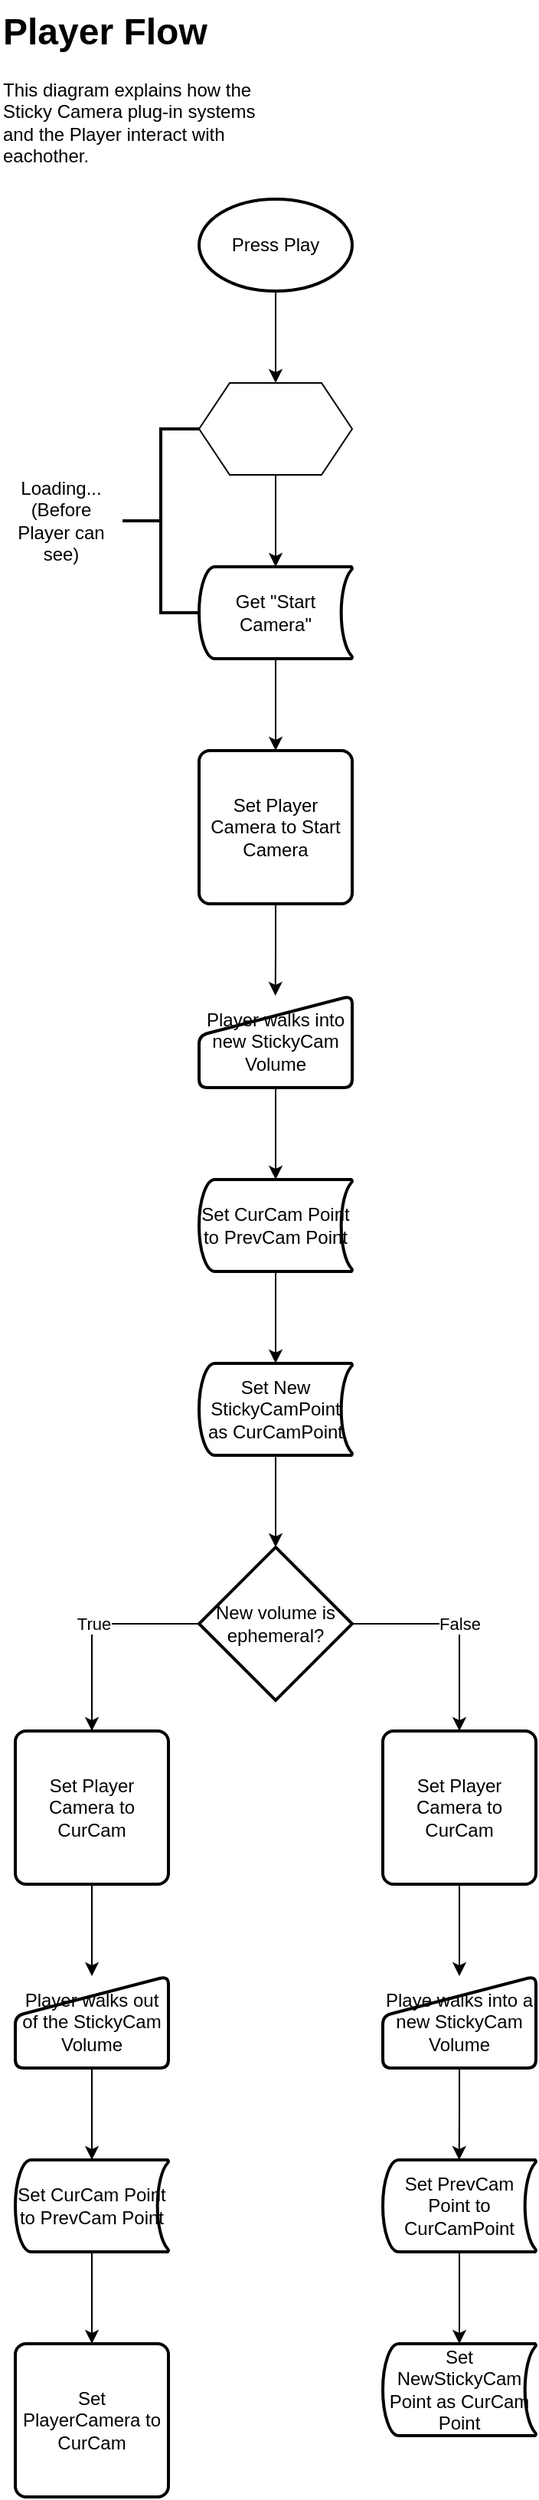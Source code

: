 <mxfile version="24.7.17" pages="2">
  <diagram name="PlayerFlow" id="KfiiI6hug_dJHCvisBEr">
    <mxGraphModel dx="1434" dy="836" grid="1" gridSize="10" guides="1" tooltips="1" connect="1" arrows="1" fold="1" page="1" pageScale="1" pageWidth="827" pageHeight="1169" math="0" shadow="0">
      <root>
        <mxCell id="0" />
        <mxCell id="1" parent="0" />
        <mxCell id="OkqZPrxTYuuQNfQ_vpRB-2" style="edgeStyle=orthogonalEdgeStyle;rounded=0;orthogonalLoop=1;jettySize=auto;html=1;" parent="1" source="OkqZPrxTYuuQNfQ_vpRB-1" edge="1">
          <mxGeometry relative="1" as="geometry">
            <mxPoint x="180" y="250" as="targetPoint" />
          </mxGeometry>
        </mxCell>
        <mxCell id="OkqZPrxTYuuQNfQ_vpRB-1" value="Press Play" style="strokeWidth=2;html=1;shape=mxgraph.flowchart.start_1;whiteSpace=wrap;" parent="1" vertex="1">
          <mxGeometry x="130" y="130" width="100" height="60" as="geometry" />
        </mxCell>
        <mxCell id="PcqhGPTNvIB4JqDuQ9O_-2" value="&lt;h1 style=&quot;margin-top: 0px;&quot;&gt;Player Flow&lt;/h1&gt;&lt;p&gt;This diagram explains how the Sticky Camera plug-in systems and the Player interact with eachother.&lt;/p&gt;" style="text;html=1;whiteSpace=wrap;overflow=hidden;rounded=0;" parent="1" vertex="1">
          <mxGeometry width="180" height="120" as="geometry" />
        </mxCell>
        <mxCell id="fw25SQQR96AnKzTzWe1k-2" style="edgeStyle=orthogonalEdgeStyle;rounded=0;orthogonalLoop=1;jettySize=auto;html=1;exitX=0.5;exitY=1;exitDx=0;exitDy=0;exitPerimeter=0;" parent="1" source="fw25SQQR96AnKzTzWe1k-1" edge="1">
          <mxGeometry relative="1" as="geometry">
            <mxPoint x="180" y="490" as="targetPoint" />
          </mxGeometry>
        </mxCell>
        <mxCell id="fw25SQQR96AnKzTzWe1k-1" value="Get &quot;Start Camera&quot;" style="strokeWidth=2;html=1;shape=mxgraph.flowchart.stored_data;whiteSpace=wrap;" parent="1" vertex="1">
          <mxGeometry x="130" y="370" width="100" height="60" as="geometry" />
        </mxCell>
        <mxCell id="fw25SQQR96AnKzTzWe1k-3" value="" style="verticalLabelPosition=bottom;verticalAlign=top;html=1;shape=hexagon;perimeter=hexagonPerimeter2;arcSize=6;size=0.2;" parent="1" vertex="1">
          <mxGeometry x="130" y="250" width="100" height="60" as="geometry" />
        </mxCell>
        <mxCell id="fw25SQQR96AnKzTzWe1k-4" style="edgeStyle=orthogonalEdgeStyle;rounded=0;orthogonalLoop=1;jettySize=auto;html=1;entryX=0.5;entryY=0;entryDx=0;entryDy=0;entryPerimeter=0;" parent="1" source="fw25SQQR96AnKzTzWe1k-3" target="fw25SQQR96AnKzTzWe1k-1" edge="1">
          <mxGeometry relative="1" as="geometry" />
        </mxCell>
        <mxCell id="fw25SQQR96AnKzTzWe1k-6" style="edgeStyle=orthogonalEdgeStyle;rounded=0;orthogonalLoop=1;jettySize=auto;html=1;exitX=0.5;exitY=1;exitDx=0;exitDy=0;" parent="1" source="fw25SQQR96AnKzTzWe1k-5" edge="1">
          <mxGeometry relative="1" as="geometry">
            <mxPoint x="179.857" y="650" as="targetPoint" />
          </mxGeometry>
        </mxCell>
        <mxCell id="fw25SQQR96AnKzTzWe1k-5" value="Set Player Camera to Start Camera" style="rounded=1;whiteSpace=wrap;html=1;absoluteArcSize=1;arcSize=14;strokeWidth=2;" parent="1" vertex="1">
          <mxGeometry x="130" y="490" width="100" height="100" as="geometry" />
        </mxCell>
        <mxCell id="fw25SQQR96AnKzTzWe1k-7" value="Player walks into new StickyCam Volume" style="html=1;strokeWidth=2;shape=manualInput;whiteSpace=wrap;rounded=1;size=26;arcSize=11;" parent="1" vertex="1">
          <mxGeometry x="130" y="650" width="100" height="60" as="geometry" />
        </mxCell>
        <mxCell id="fw25SQQR96AnKzTzWe1k-9" value="" style="strokeWidth=2;html=1;shape=mxgraph.flowchart.annotation_2;align=left;labelPosition=right;pointerEvents=1;" parent="1" vertex="1">
          <mxGeometry x="80" y="280" width="50" height="120" as="geometry" />
        </mxCell>
        <mxCell id="fw25SQQR96AnKzTzWe1k-10" value="Loading...&lt;div&gt;(Before Player can see)&lt;/div&gt;" style="text;html=1;align=center;verticalAlign=middle;whiteSpace=wrap;rounded=0;" parent="1" vertex="1">
          <mxGeometry x="10" y="325" width="60" height="30" as="geometry" />
        </mxCell>
        <mxCell id="fw25SQQR96AnKzTzWe1k-18" style="edgeStyle=orthogonalEdgeStyle;rounded=0;orthogonalLoop=1;jettySize=auto;html=1;exitX=0;exitY=0.5;exitDx=0;exitDy=0;exitPerimeter=0;entryX=0.5;entryY=0;entryDx=0;entryDy=0;" parent="1" source="fw25SQQR96AnKzTzWe1k-14" target="fw25SQQR96AnKzTzWe1k-17" edge="1">
          <mxGeometry relative="1" as="geometry" />
        </mxCell>
        <mxCell id="fw25SQQR96AnKzTzWe1k-34" value="True" style="edgeLabel;html=1;align=center;verticalAlign=middle;resizable=0;points=[];" parent="fw25SQQR96AnKzTzWe1k-18" vertex="1" connectable="0">
          <mxGeometry x="-0.014" relative="1" as="geometry">
            <mxPoint as="offset" />
          </mxGeometry>
        </mxCell>
        <mxCell id="fw25SQQR96AnKzTzWe1k-33" style="edgeStyle=orthogonalEdgeStyle;rounded=0;orthogonalLoop=1;jettySize=auto;html=1;exitX=1;exitY=0.5;exitDx=0;exitDy=0;exitPerimeter=0;" parent="1" source="fw25SQQR96AnKzTzWe1k-14" target="fw25SQQR96AnKzTzWe1k-32" edge="1">
          <mxGeometry relative="1" as="geometry" />
        </mxCell>
        <mxCell id="fw25SQQR96AnKzTzWe1k-35" value="False" style="edgeLabel;html=1;align=center;verticalAlign=middle;resizable=0;points=[];" parent="fw25SQQR96AnKzTzWe1k-33" vertex="1" connectable="0">
          <mxGeometry x="-0.01" relative="1" as="geometry">
            <mxPoint as="offset" />
          </mxGeometry>
        </mxCell>
        <mxCell id="fw25SQQR96AnKzTzWe1k-14" value="New volume is ephemeral?" style="strokeWidth=2;html=1;shape=mxgraph.flowchart.decision;whiteSpace=wrap;" parent="1" vertex="1">
          <mxGeometry x="130" y="1010" width="100" height="100" as="geometry" />
        </mxCell>
        <mxCell id="fw25SQQR96AnKzTzWe1k-20" style="edgeStyle=orthogonalEdgeStyle;rounded=0;orthogonalLoop=1;jettySize=auto;html=1;exitX=0.5;exitY=1;exitDx=0;exitDy=0;entryX=0.5;entryY=0;entryDx=0;entryDy=0;" parent="1" source="fw25SQQR96AnKzTzWe1k-17" target="fw25SQQR96AnKzTzWe1k-19" edge="1">
          <mxGeometry relative="1" as="geometry" />
        </mxCell>
        <mxCell id="fw25SQQR96AnKzTzWe1k-17" value="Set Player Camera to CurCam" style="rounded=1;whiteSpace=wrap;html=1;absoluteArcSize=1;arcSize=14;strokeWidth=2;" parent="1" vertex="1">
          <mxGeometry x="10" y="1130" width="100" height="100" as="geometry" />
        </mxCell>
        <mxCell id="fw25SQQR96AnKzTzWe1k-19" value="Player walks out of the StickyCam Volume" style="html=1;strokeWidth=2;shape=manualInput;whiteSpace=wrap;rounded=1;size=26;arcSize=11;" parent="1" vertex="1">
          <mxGeometry x="10" y="1290" width="100" height="60" as="geometry" />
        </mxCell>
        <mxCell id="fw25SQQR96AnKzTzWe1k-21" value="Set PlayerCamera to CurCam" style="rounded=1;whiteSpace=wrap;html=1;absoluteArcSize=1;arcSize=14;strokeWidth=2;" parent="1" vertex="1">
          <mxGeometry x="10" y="1530" width="100" height="100" as="geometry" />
        </mxCell>
        <mxCell id="fw25SQQR96AnKzTzWe1k-24" value="Set CurCam Point to&lt;span style=&quot;background-color: initial;&quot;&gt;&amp;nbsp;PrevCam Point&lt;/span&gt;" style="strokeWidth=2;html=1;shape=mxgraph.flowchart.stored_data;whiteSpace=wrap;" parent="1" vertex="1">
          <mxGeometry x="130" y="770" width="100" height="60" as="geometry" />
        </mxCell>
        <mxCell id="fw25SQQR96AnKzTzWe1k-25" value="Set New StickyCamPoint as CurCamPoint" style="strokeWidth=2;html=1;shape=mxgraph.flowchart.stored_data;whiteSpace=wrap;" parent="1" vertex="1">
          <mxGeometry x="130" y="890" width="100" height="60" as="geometry" />
        </mxCell>
        <mxCell id="fw25SQQR96AnKzTzWe1k-26" style="edgeStyle=orthogonalEdgeStyle;rounded=0;orthogonalLoop=1;jettySize=auto;html=1;exitX=0.5;exitY=1;exitDx=0;exitDy=0;exitPerimeter=0;entryX=0.5;entryY=0;entryDx=0;entryDy=0;entryPerimeter=0;" parent="1" source="fw25SQQR96AnKzTzWe1k-24" target="fw25SQQR96AnKzTzWe1k-25" edge="1">
          <mxGeometry relative="1" as="geometry" />
        </mxCell>
        <mxCell id="fw25SQQR96AnKzTzWe1k-27" style="edgeStyle=orthogonalEdgeStyle;rounded=0;orthogonalLoop=1;jettySize=auto;html=1;exitX=0.5;exitY=1;exitDx=0;exitDy=0;exitPerimeter=0;entryX=0.5;entryY=0;entryDx=0;entryDy=0;entryPerimeter=0;" parent="1" source="fw25SQQR96AnKzTzWe1k-25" target="fw25SQQR96AnKzTzWe1k-14" edge="1">
          <mxGeometry relative="1" as="geometry" />
        </mxCell>
        <mxCell id="fw25SQQR96AnKzTzWe1k-28" style="edgeStyle=orthogonalEdgeStyle;rounded=0;orthogonalLoop=1;jettySize=auto;html=1;exitX=0.5;exitY=1;exitDx=0;exitDy=0;entryX=0.5;entryY=0;entryDx=0;entryDy=0;entryPerimeter=0;" parent="1" source="fw25SQQR96AnKzTzWe1k-7" target="fw25SQQR96AnKzTzWe1k-24" edge="1">
          <mxGeometry relative="1" as="geometry" />
        </mxCell>
        <mxCell id="fw25SQQR96AnKzTzWe1k-31" style="edgeStyle=orthogonalEdgeStyle;rounded=0;orthogonalLoop=1;jettySize=auto;html=1;exitX=0.5;exitY=1;exitDx=0;exitDy=0;exitPerimeter=0;entryX=0.5;entryY=0;entryDx=0;entryDy=0;" parent="1" source="fw25SQQR96AnKzTzWe1k-29" target="fw25SQQR96AnKzTzWe1k-21" edge="1">
          <mxGeometry relative="1" as="geometry" />
        </mxCell>
        <mxCell id="fw25SQQR96AnKzTzWe1k-29" value="Set CurCam Point to PrevCam Point" style="strokeWidth=2;html=1;shape=mxgraph.flowchart.stored_data;whiteSpace=wrap;" parent="1" vertex="1">
          <mxGeometry x="10" y="1410" width="100" height="60" as="geometry" />
        </mxCell>
        <mxCell id="fw25SQQR96AnKzTzWe1k-30" style="edgeStyle=orthogonalEdgeStyle;rounded=0;orthogonalLoop=1;jettySize=auto;html=1;exitX=0.5;exitY=1;exitDx=0;exitDy=0;entryX=0.5;entryY=0;entryDx=0;entryDy=0;entryPerimeter=0;" parent="1" source="fw25SQQR96AnKzTzWe1k-19" target="fw25SQQR96AnKzTzWe1k-29" edge="1">
          <mxGeometry relative="1" as="geometry" />
        </mxCell>
        <mxCell id="fw25SQQR96AnKzTzWe1k-37" style="edgeStyle=orthogonalEdgeStyle;rounded=0;orthogonalLoop=1;jettySize=auto;html=1;exitX=0.5;exitY=1;exitDx=0;exitDy=0;entryX=0.5;entryY=0;entryDx=0;entryDy=0;" parent="1" source="fw25SQQR96AnKzTzWe1k-32" target="fw25SQQR96AnKzTzWe1k-36" edge="1">
          <mxGeometry relative="1" as="geometry" />
        </mxCell>
        <mxCell id="fw25SQQR96AnKzTzWe1k-32" value="Set Player Camera to CurCam" style="rounded=1;whiteSpace=wrap;html=1;absoluteArcSize=1;arcSize=14;strokeWidth=2;" parent="1" vertex="1">
          <mxGeometry x="250" y="1130" width="100" height="100" as="geometry" />
        </mxCell>
        <mxCell id="fw25SQQR96AnKzTzWe1k-38" style="edgeStyle=orthogonalEdgeStyle;rounded=0;orthogonalLoop=1;jettySize=auto;html=1;exitX=0.5;exitY=1;exitDx=0;exitDy=0;" parent="1" source="fw25SQQR96AnKzTzWe1k-36" edge="1">
          <mxGeometry relative="1" as="geometry">
            <mxPoint x="299.857" y="1410" as="targetPoint" />
          </mxGeometry>
        </mxCell>
        <mxCell id="fw25SQQR96AnKzTzWe1k-36" value="Playe walks into a new StickyCam Volume" style="html=1;strokeWidth=2;shape=manualInput;whiteSpace=wrap;rounded=1;size=26;arcSize=11;" parent="1" vertex="1">
          <mxGeometry x="250" y="1290" width="100" height="60" as="geometry" />
        </mxCell>
        <mxCell id="fw25SQQR96AnKzTzWe1k-39" value="Set PrevCam Point to CurCamPoint" style="strokeWidth=2;html=1;shape=mxgraph.flowchart.stored_data;whiteSpace=wrap;" parent="1" vertex="1">
          <mxGeometry x="250" y="1410" width="100" height="60" as="geometry" />
        </mxCell>
        <mxCell id="fw25SQQR96AnKzTzWe1k-40" value="Set NewStickyCam Point as CurCam Point" style="strokeWidth=2;html=1;shape=mxgraph.flowchart.stored_data;whiteSpace=wrap;" parent="1" vertex="1">
          <mxGeometry x="250" y="1530" width="100" height="60" as="geometry" />
        </mxCell>
        <mxCell id="fw25SQQR96AnKzTzWe1k-41" style="edgeStyle=orthogonalEdgeStyle;rounded=0;orthogonalLoop=1;jettySize=auto;html=1;exitX=0.5;exitY=1;exitDx=0;exitDy=0;exitPerimeter=0;entryX=0.5;entryY=0;entryDx=0;entryDy=0;entryPerimeter=0;" parent="1" source="fw25SQQR96AnKzTzWe1k-39" target="fw25SQQR96AnKzTzWe1k-40" edge="1">
          <mxGeometry relative="1" as="geometry" />
        </mxCell>
      </root>
    </mxGraphModel>
  </diagram>
  <diagram id="_nSGeJxww4EGkI6XcU6L" name="DevFlow">
    <mxGraphModel dx="1195" dy="697" grid="1" gridSize="10" guides="1" tooltips="1" connect="1" arrows="1" fold="1" page="1" pageScale="1" pageWidth="827" pageHeight="1169" math="0" shadow="0">
      <root>
        <mxCell id="0" />
        <mxCell id="1" parent="0" />
        <mxCell id="wfonYW0FrywT2deyfy4u-1" value="&lt;h1 style=&quot;margin-top: 0px;&quot;&gt;Developer Flow&lt;/h1&gt;&lt;p&gt;This diagram explains how the Developer should use the Sticky Camera plug-in.&lt;/p&gt;" style="text;html=1;whiteSpace=wrap;overflow=hidden;rounded=0;" parent="1" vertex="1">
          <mxGeometry width="180" height="120" as="geometry" />
        </mxCell>
        <mxCell id="oAPi7P-R6uji0UyIFtB0-1" value="Dev attaches a StickyCam Actor Component to the Player Character" style="html=1;strokeWidth=2;shape=manualInput;whiteSpace=wrap;rounded=1;size=26;arcSize=11;" parent="1" vertex="1">
          <mxGeometry x="130" y="650" width="100" height="60" as="geometry" />
        </mxCell>
        <mxCell id="R84Puplf5jJKaO_KyfgD-9" style="edgeStyle=orthogonalEdgeStyle;rounded=0;orthogonalLoop=1;jettySize=auto;html=1;exitX=0.5;exitY=1;exitDx=0;exitDy=0;exitPerimeter=0;" edge="1" parent="1" source="wY98bBFcnD_aK3jU_fjX-2" target="R84Puplf5jJKaO_KyfgD-7">
          <mxGeometry relative="1" as="geometry" />
        </mxCell>
        <mxCell id="wY98bBFcnD_aK3jU_fjX-2" value="Dev installs StickyCam Plug-in" style="strokeWidth=2;html=1;shape=mxgraph.flowchart.start_1;whiteSpace=wrap;" vertex="1" parent="1">
          <mxGeometry x="130" y="130" width="100" height="60" as="geometry" />
        </mxCell>
        <mxCell id="R84Puplf5jJKaO_KyfgD-2" style="edgeStyle=orthogonalEdgeStyle;rounded=0;orthogonalLoop=1;jettySize=auto;html=1;exitX=0.5;exitY=1;exitDx=0;exitDy=0;entryX=0.5;entryY=0;entryDx=0;entryDy=0;" edge="1" parent="1" source="DR6AMwgCKkS4P4l48vye-1" target="R84Puplf5jJKaO_KyfgD-1">
          <mxGeometry relative="1" as="geometry" />
        </mxCell>
        <mxCell id="DR6AMwgCKkS4P4l48vye-1" value="" style="verticalLabelPosition=bottom;verticalAlign=top;html=1;shape=hexagon;perimeter=hexagonPerimeter2;arcSize=6;size=0.27;" vertex="1" parent="1">
          <mxGeometry x="130" y="410" width="100" height="60" as="geometry" />
        </mxCell>
        <mxCell id="R84Puplf5jJKaO_KyfgD-3" style="edgeStyle=orthogonalEdgeStyle;rounded=0;orthogonalLoop=1;jettySize=auto;html=1;exitX=0.5;exitY=1;exitDx=0;exitDy=0;entryX=0.5;entryY=0;entryDx=0;entryDy=0;" edge="1" parent="1" source="R84Puplf5jJKaO_KyfgD-1" target="oAPi7P-R6uji0UyIFtB0-1">
          <mxGeometry relative="1" as="geometry" />
        </mxCell>
        <mxCell id="R84Puplf5jJKaO_KyfgD-1" value="&lt;font style=&quot;font-size: 8px;&quot;&gt;Player Character must have a Camera Component and a Sprint Arm Component&lt;/font&gt;" style="html=1;strokeWidth=2;shape=manualInput;whiteSpace=wrap;rounded=1;size=26;arcSize=11;" vertex="1" parent="1">
          <mxGeometry x="130" y="530" width="100" height="60" as="geometry" />
        </mxCell>
        <mxCell id="R84Puplf5jJKaO_KyfgD-5" value="" style="strokeWidth=2;html=1;shape=mxgraph.flowchart.annotation_2;align=left;labelPosition=right;pointerEvents=1;" vertex="1" parent="1">
          <mxGeometry x="80" y="440" width="50" height="120" as="geometry" />
        </mxCell>
        <mxCell id="R84Puplf5jJKaO_KyfgD-6" value="Before interacting with the Plug-in" style="text;html=1;align=center;verticalAlign=middle;whiteSpace=wrap;rounded=0;" vertex="1" parent="1">
          <mxGeometry x="10" y="485" width="60" height="30" as="geometry" />
        </mxCell>
        <mxCell id="R84Puplf5jJKaO_KyfgD-8" style="edgeStyle=orthogonalEdgeStyle;rounded=0;orthogonalLoop=1;jettySize=auto;html=1;exitX=0.5;exitY=1;exitDx=0;exitDy=0;exitPerimeter=0;entryX=0.5;entryY=0;entryDx=0;entryDy=0;" edge="1" parent="1" source="R84Puplf5jJKaO_KyfgD-7" target="DR6AMwgCKkS4P4l48vye-1">
          <mxGeometry relative="1" as="geometry" />
        </mxCell>
        <mxCell id="R84Puplf5jJKaO_KyfgD-10" value="Yes" style="edgeLabel;html=1;align=center;verticalAlign=middle;resizable=0;points=[];" vertex="1" connectable="0" parent="R84Puplf5jJKaO_KyfgD-8">
          <mxGeometry x="-0.107" relative="1" as="geometry">
            <mxPoint as="offset" />
          </mxGeometry>
        </mxCell>
        <mxCell id="R84Puplf5jJKaO_KyfgD-13" style="edgeStyle=orthogonalEdgeStyle;rounded=0;orthogonalLoop=1;jettySize=auto;html=1;exitX=1;exitY=0.5;exitDx=0;exitDy=0;exitPerimeter=0;entryX=0.5;entryY=0;entryDx=0;entryDy=0;" edge="1" parent="1" source="R84Puplf5jJKaO_KyfgD-7" target="R84Puplf5jJKaO_KyfgD-12">
          <mxGeometry relative="1" as="geometry">
            <Array as="points">
              <mxPoint x="380" y="300" />
            </Array>
          </mxGeometry>
        </mxCell>
        <mxCell id="R84Puplf5jJKaO_KyfgD-20" style="edgeStyle=orthogonalEdgeStyle;rounded=0;orthogonalLoop=1;jettySize=auto;html=1;entryX=0.5;entryY=0;entryDx=0;entryDy=0;" edge="1" parent="1" source="R84Puplf5jJKaO_KyfgD-7" target="R84Puplf5jJKaO_KyfgD-18">
          <mxGeometry relative="1" as="geometry" />
        </mxCell>
        <mxCell id="R84Puplf5jJKaO_KyfgD-22" value="No" style="edgeLabel;html=1;align=center;verticalAlign=middle;resizable=0;points=[];" vertex="1" connectable="0" parent="R84Puplf5jJKaO_KyfgD-20">
          <mxGeometry x="-0.903" relative="1" as="geometry">
            <mxPoint as="offset" />
          </mxGeometry>
        </mxCell>
        <mxCell id="R84Puplf5jJKaO_KyfgD-7" value="Required?" style="strokeWidth=2;html=1;shape=mxgraph.flowchart.decision;whiteSpace=wrap;" vertex="1" parent="1">
          <mxGeometry x="130" y="250" width="100" height="100" as="geometry" />
        </mxCell>
        <mxCell id="R84Puplf5jJKaO_KyfgD-16" style="edgeStyle=orthogonalEdgeStyle;rounded=0;orthogonalLoop=1;jettySize=auto;html=1;exitX=0.5;exitY=1;exitDx=0;exitDy=0;entryX=0.5;entryY=0;entryDx=0;entryDy=0;" edge="1" parent="1" source="R84Puplf5jJKaO_KyfgD-12">
          <mxGeometry relative="1" as="geometry">
            <mxPoint x="380" y="490" as="targetPoint" />
          </mxGeometry>
        </mxCell>
        <mxCell id="R84Puplf5jJKaO_KyfgD-12" value="Add StickyCam Volume" style="html=1;strokeWidth=2;shape=manualInput;whiteSpace=wrap;rounded=1;size=26;arcSize=11;" vertex="1" parent="1">
          <mxGeometry x="330" y="370" width="100" height="60" as="geometry" />
        </mxCell>
        <mxCell id="R84Puplf5jJKaO_KyfgD-18" value="Add StickyCam Point" style="html=1;strokeWidth=2;shape=manualInput;whiteSpace=wrap;rounded=1;size=26;arcSize=11;" vertex="1" parent="1">
          <mxGeometry x="490" y="370" width="100" height="60" as="geometry" />
        </mxCell>
        <mxCell id="YwtqfuAKXhMnVSlhjapC-2" style="edgeStyle=orthogonalEdgeStyle;rounded=0;orthogonalLoop=1;jettySize=auto;html=1;exitX=0.5;exitY=1;exitDx=0;exitDy=0;exitPerimeter=0;entryX=0.5;entryY=0;entryDx=0;entryDy=0;" edge="1" parent="1" source="R84Puplf5jJKaO_KyfgD-23" target="YwtqfuAKXhMnVSlhjapC-1">
          <mxGeometry relative="1" as="geometry" />
        </mxCell>
        <mxCell id="YwtqfuAKXhMnVSlhjapC-3" value="Yes" style="edgeLabel;html=1;align=center;verticalAlign=middle;resizable=0;points=[];" vertex="1" connectable="0" parent="YwtqfuAKXhMnVSlhjapC-2">
          <mxGeometry x="-0.387" relative="1" as="geometry">
            <mxPoint as="offset" />
          </mxGeometry>
        </mxCell>
        <mxCell id="YwtqfuAKXhMnVSlhjapC-4" style="edgeStyle=orthogonalEdgeStyle;rounded=0;orthogonalLoop=1;jettySize=auto;html=1;exitX=1;exitY=0.5;exitDx=0;exitDy=0;exitPerimeter=0;" edge="1" parent="1" source="R84Puplf5jJKaO_KyfgD-23">
          <mxGeometry relative="1" as="geometry">
            <mxPoint x="490" y="410" as="targetPoint" />
            <Array as="points">
              <mxPoint x="450" y="540" />
              <mxPoint x="450" y="410" />
              <mxPoint x="490" y="410" />
            </Array>
          </mxGeometry>
        </mxCell>
        <mxCell id="YwtqfuAKXhMnVSlhjapC-6" value="No" style="edgeLabel;html=1;align=center;verticalAlign=middle;resizable=0;points=[];" vertex="1" connectable="0" parent="YwtqfuAKXhMnVSlhjapC-4">
          <mxGeometry x="-0.863" relative="1" as="geometry">
            <mxPoint as="offset" />
          </mxGeometry>
        </mxCell>
        <mxCell id="R84Puplf5jJKaO_KyfgD-23" value="Point to an already existing Point?" style="strokeWidth=2;html=1;shape=mxgraph.flowchart.decision;whiteSpace=wrap;" vertex="1" parent="1">
          <mxGeometry x="330" y="490" width="100" height="100" as="geometry" />
        </mxCell>
        <mxCell id="YwtqfuAKXhMnVSlhjapC-1" value="Add reference to intended StickyCam Point" style="html=1;strokeWidth=2;shape=manualInput;whiteSpace=wrap;rounded=1;size=26;arcSize=11;" vertex="1" parent="1">
          <mxGeometry x="330" y="650" width="100" height="60" as="geometry" />
        </mxCell>
        <mxCell id="YwtqfuAKXhMnVSlhjapC-10" style="edgeStyle=orthogonalEdgeStyle;rounded=0;orthogonalLoop=1;jettySize=auto;html=1;exitX=0.5;exitY=1;exitDx=0;exitDy=0;exitPerimeter=0;entryX=0.5;entryY=0;entryDx=0;entryDy=0;" edge="1" parent="1" source="YwtqfuAKXhMnVSlhjapC-7" target="YwtqfuAKXhMnVSlhjapC-9">
          <mxGeometry relative="1" as="geometry" />
        </mxCell>
        <mxCell id="YwtqfuAKXhMnVSlhjapC-14" value="Yes" style="edgeLabel;html=1;align=center;verticalAlign=middle;resizable=0;points=[];" vertex="1" connectable="0" parent="YwtqfuAKXhMnVSlhjapC-10">
          <mxGeometry x="-0.456" y="1" relative="1" as="geometry">
            <mxPoint as="offset" />
          </mxGeometry>
        </mxCell>
        <mxCell id="YwtqfuAKXhMnVSlhjapC-12" style="edgeStyle=orthogonalEdgeStyle;rounded=0;orthogonalLoop=1;jettySize=auto;html=1;exitX=0;exitY=0.5;exitDx=0;exitDy=0;exitPerimeter=0;" edge="1" parent="1" source="YwtqfuAKXhMnVSlhjapC-7">
          <mxGeometry relative="1" as="geometry">
            <mxPoint x="430" y="390" as="targetPoint" />
            <Array as="points">
              <mxPoint x="470" y="540" />
              <mxPoint x="470" y="390" />
              <mxPoint x="430" y="390" />
            </Array>
          </mxGeometry>
        </mxCell>
        <mxCell id="YwtqfuAKXhMnVSlhjapC-13" value="No" style="edgeLabel;html=1;align=center;verticalAlign=middle;resizable=0;points=[];" vertex="1" connectable="0" parent="YwtqfuAKXhMnVSlhjapC-12">
          <mxGeometry x="-0.901" relative="1" as="geometry">
            <mxPoint as="offset" />
          </mxGeometry>
        </mxCell>
        <mxCell id="YwtqfuAKXhMnVSlhjapC-7" value="Have a volume that wants to reference the new Point?" style="strokeWidth=2;html=1;shape=mxgraph.flowchart.decision;whiteSpace=wrap;" vertex="1" parent="1">
          <mxGeometry x="490" y="490" width="100" height="100" as="geometry" />
        </mxCell>
        <mxCell id="YwtqfuAKXhMnVSlhjapC-8" style="edgeStyle=orthogonalEdgeStyle;rounded=0;orthogonalLoop=1;jettySize=auto;html=1;exitX=0.5;exitY=1;exitDx=0;exitDy=0;entryX=0.5;entryY=0;entryDx=0;entryDy=0;entryPerimeter=0;" edge="1" parent="1" source="R84Puplf5jJKaO_KyfgD-18" target="YwtqfuAKXhMnVSlhjapC-7">
          <mxGeometry relative="1" as="geometry" />
        </mxCell>
        <mxCell id="YwtqfuAKXhMnVSlhjapC-9" value="Go to that Volume and reference the new Point" style="html=1;strokeWidth=2;shape=manualInput;whiteSpace=wrap;rounded=1;size=26;arcSize=11;" vertex="1" parent="1">
          <mxGeometry x="490" y="650" width="100" height="60" as="geometry" />
        </mxCell>
      </root>
    </mxGraphModel>
  </diagram>
</mxfile>
